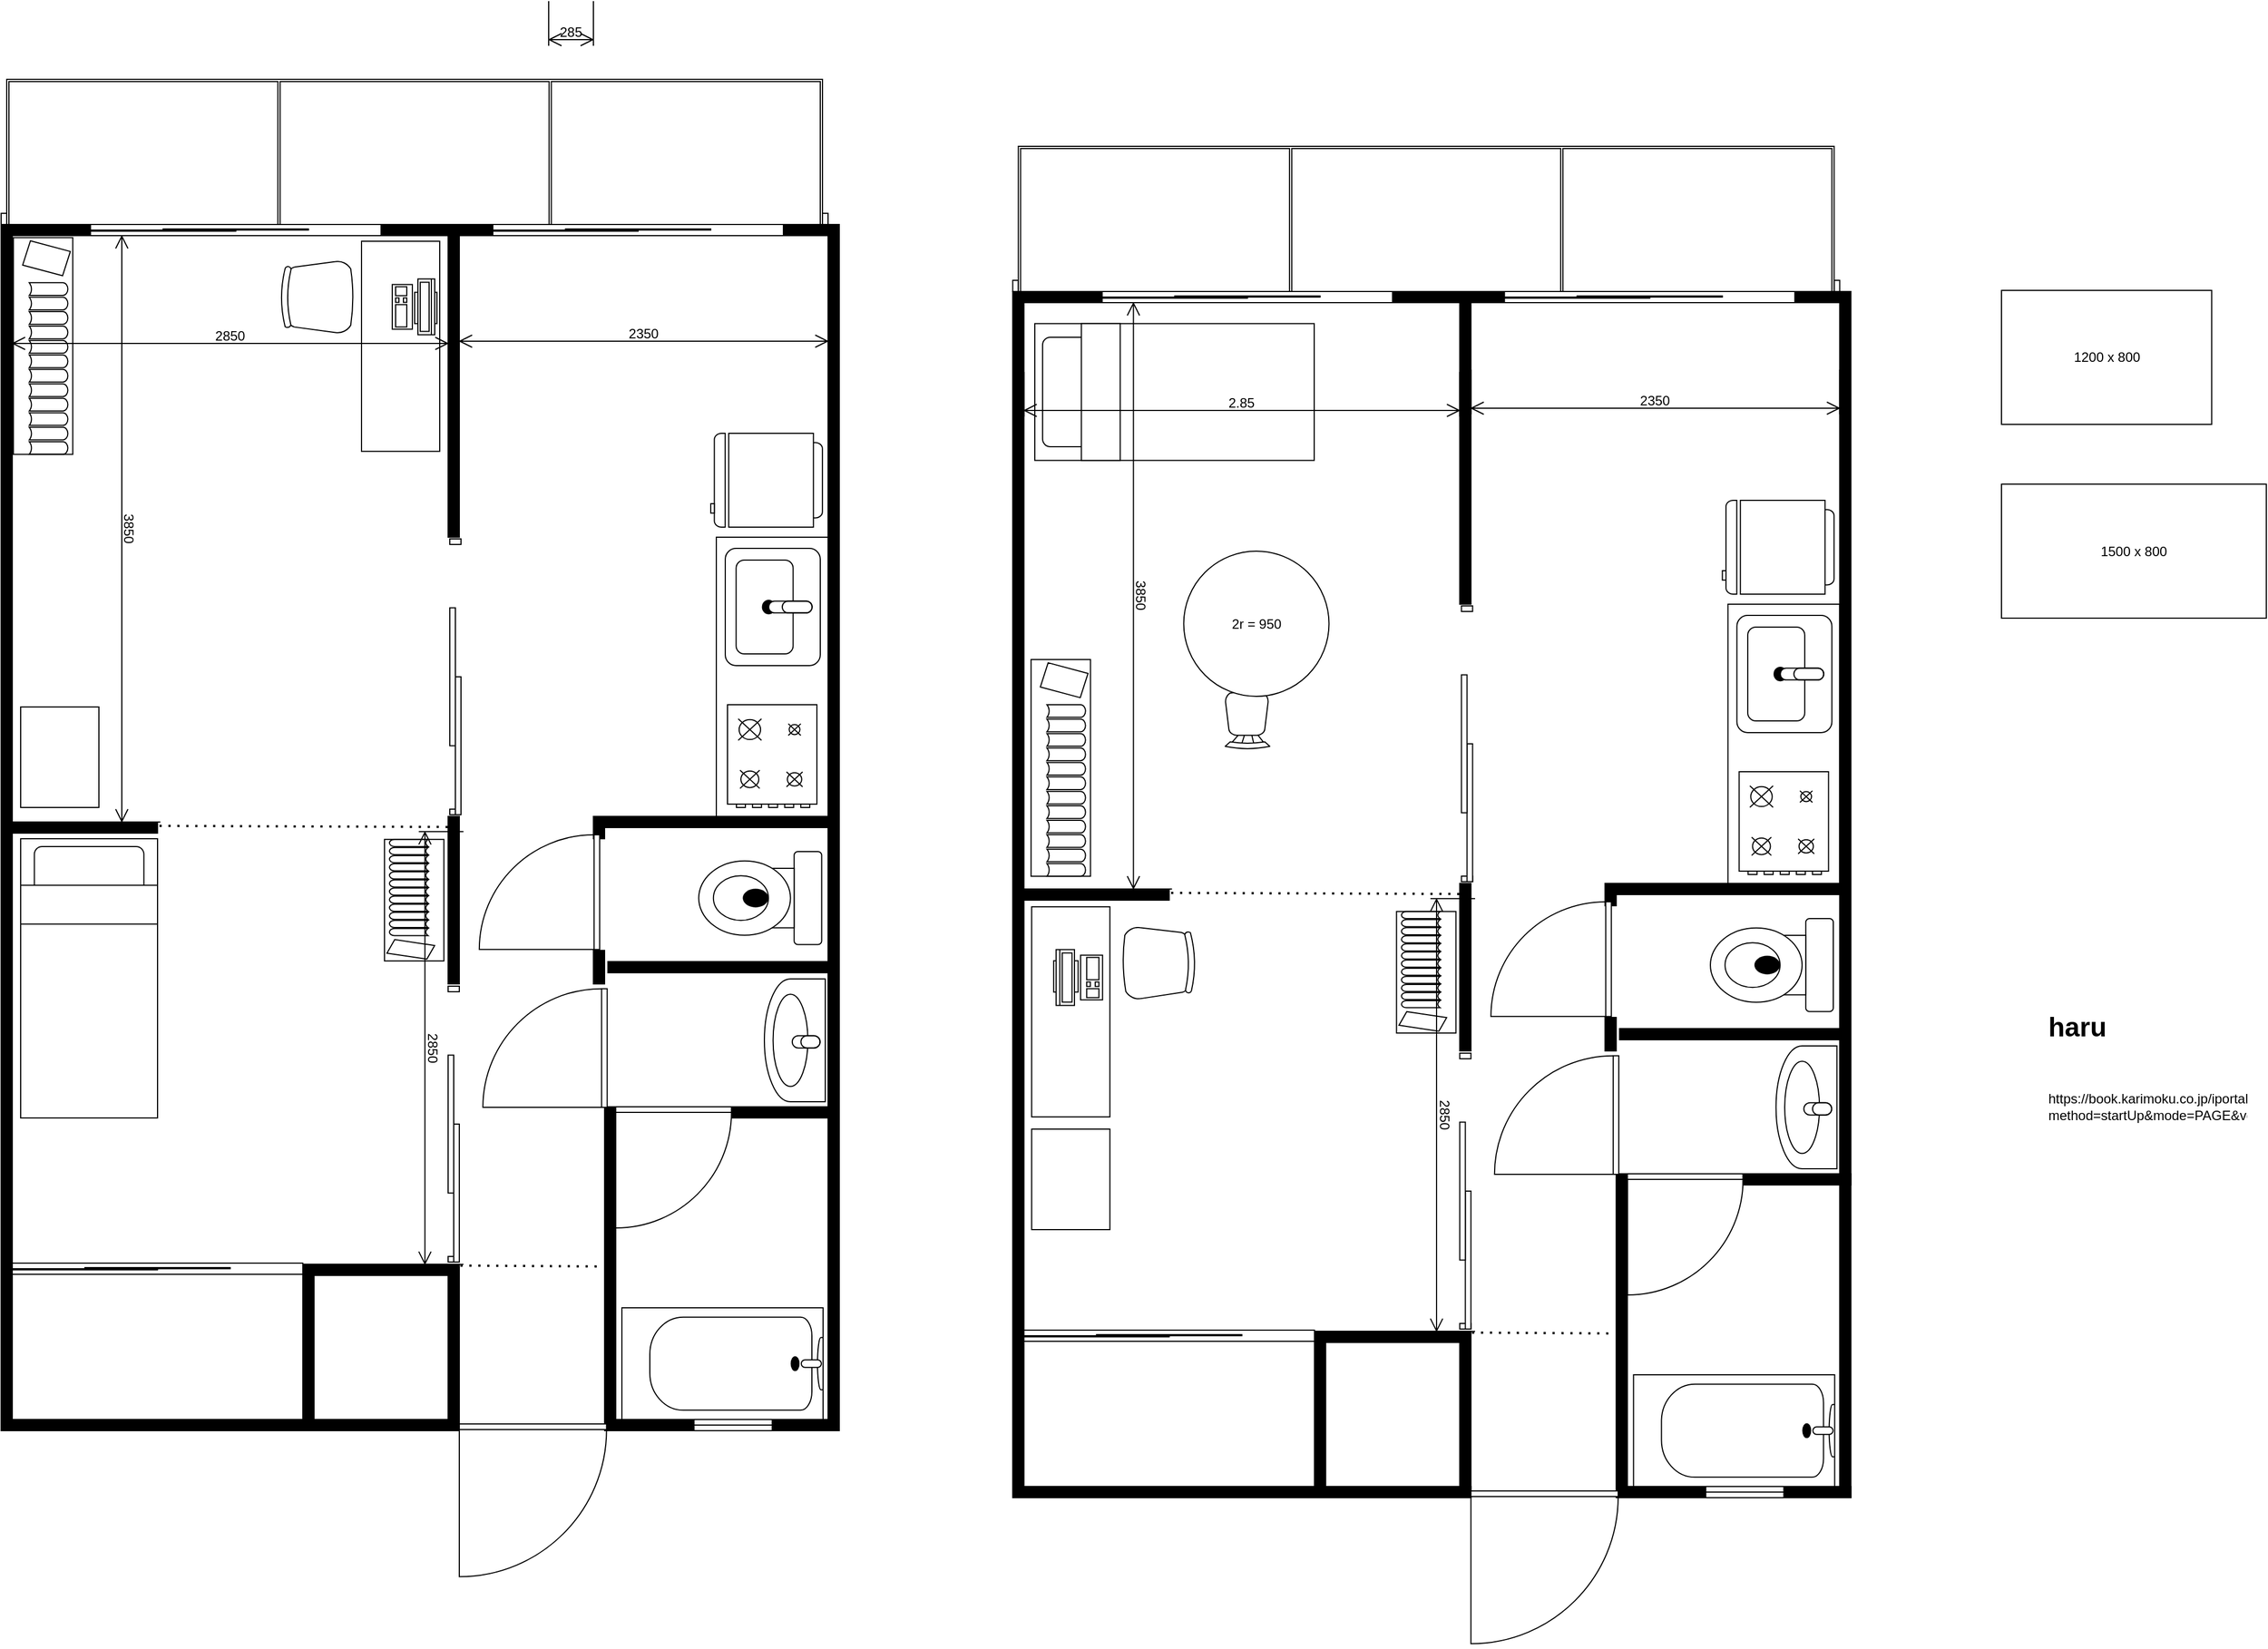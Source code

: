 <mxfile version="24.3.1" type="github">
  <diagram name="ページ1" id="chXOTAfTKkLmFm23G31K">
    <mxGraphModel dx="2448" dy="2585" grid="1" gridSize="10" guides="1" tooltips="1" connect="1" arrows="1" fold="1" page="1" pageScale="1" pageWidth="827" pageHeight="1169" math="0" shadow="0">
      <root>
        <mxCell id="0" />
        <mxCell id="1" parent="0" />
        <mxCell id="T-ZdzPedB-VomCAbVOpk-121" value="" style="verticalLabelPosition=bottom;html=1;verticalAlign=top;align=center;shape=mxgraph.floorplan.bookcase;rotation=90;" vertex="1" parent="1">
          <mxGeometry x="1250.85" y="722.99" width="108.8" height="53.15" as="geometry" />
        </mxCell>
        <mxCell id="T-ZdzPedB-VomCAbVOpk-120" value="" style="verticalLabelPosition=bottom;html=1;verticalAlign=top;align=center;shape=mxgraph.floorplan.bookcase;rotation=90;" vertex="1" parent="1">
          <mxGeometry x="345.25" y="658.43" width="108.8" height="53.15" as="geometry" />
        </mxCell>
        <mxCell id="T-ZdzPedB-VomCAbVOpk-103" value="" style="shape=rect;shadow=0;html=1;rotation=-90;" vertex="1" parent="1">
          <mxGeometry x="893.12" y="750" width="188.13" height="70" as="geometry" />
        </mxCell>
        <mxCell id="T-ZdzPedB-VomCAbVOpk-54" value="" style="verticalLabelPosition=bottom;html=1;verticalAlign=top;align=center;shape=mxgraph.floorplan.bed_single;" vertex="1" parent="1">
          <mxGeometry x="47.5" y="630" width="122.5" height="250" as="geometry" />
        </mxCell>
        <mxCell id="T-ZdzPedB-VomCAbVOpk-36" value="" style="rounded=0;whiteSpace=wrap;html=1;" vertex="1" parent="1">
          <mxGeometry x="670" y="360" width="100" height="250" as="geometry" />
        </mxCell>
        <mxCell id="T-ZdzPedB-VomCAbVOpk-1" value="" style="verticalLabelPosition=bottom;html=1;verticalAlign=top;align=center;shape=mxgraph.floorplan.wallCorner;fillColor=strokeColor;" vertex="1" parent="1">
          <mxGeometry x="30" y="80" width="80" height="1080" as="geometry" />
        </mxCell>
        <mxCell id="T-ZdzPedB-VomCAbVOpk-3" value="" style="verticalLabelPosition=bottom;html=1;verticalAlign=top;align=center;shape=mxgraph.floorplan.wall;fillColor=strokeColor;" vertex="1" parent="1">
          <mxGeometry x="40" y="615" width="130" height="10" as="geometry" />
        </mxCell>
        <mxCell id="T-ZdzPedB-VomCAbVOpk-5" value="" style="verticalLabelPosition=bottom;html=1;verticalAlign=top;align=center;shape=mxgraph.floorplan.windowGlider;dx=0.25;" vertex="1" parent="1">
          <mxGeometry x="110" y="80" width="260" height="10" as="geometry" />
        </mxCell>
        <mxCell id="T-ZdzPedB-VomCAbVOpk-7" value="" style="verticalLabelPosition=bottom;html=1;verticalAlign=top;align=center;shape=mxgraph.floorplan.wall;fillColor=strokeColor;" vertex="1" parent="1">
          <mxGeometry x="370" y="80" width="100" height="10" as="geometry" />
        </mxCell>
        <mxCell id="T-ZdzPedB-VomCAbVOpk-8" value="" style="verticalLabelPosition=bottom;html=1;verticalAlign=top;align=center;shape=mxgraph.floorplan.windowGlider;dx=0.25;" vertex="1" parent="1">
          <mxGeometry x="470" y="80" width="260" height="10" as="geometry" />
        </mxCell>
        <mxCell id="T-ZdzPedB-VomCAbVOpk-9" value="" style="verticalLabelPosition=bottom;html=1;verticalAlign=top;align=center;shape=mxgraph.floorplan.wallCorner;fillColor=strokeColor;direction=south;" vertex="1" parent="1">
          <mxGeometry x="730" y="80" width="50" height="1080" as="geometry" />
        </mxCell>
        <mxCell id="T-ZdzPedB-VomCAbVOpk-11" value="" style="verticalLabelPosition=bottom;html=1;verticalAlign=top;align=center;shape=mxgraph.floorplan.wall;fillColor=strokeColor;" vertex="1" parent="1">
          <mxGeometry x="40" y="1150" width="400" height="10" as="geometry" />
        </mxCell>
        <mxCell id="T-ZdzPedB-VomCAbVOpk-12" value="" style="verticalLabelPosition=bottom;html=1;verticalAlign=top;align=center;shape=mxgraph.floorplan.room;fillColor=strokeColor;" vertex="1" parent="1">
          <mxGeometry x="300" y="1011" width="140" height="149" as="geometry" />
        </mxCell>
        <mxCell id="T-ZdzPedB-VomCAbVOpk-13" value="" style="verticalLabelPosition=bottom;html=1;verticalAlign=top;align=center;shape=mxgraph.floorplan.wall;fillColor=strokeColor;" vertex="1" parent="1">
          <mxGeometry x="720" y="1150" width="60" height="10" as="geometry" />
        </mxCell>
        <mxCell id="T-ZdzPedB-VomCAbVOpk-14" value="" style="verticalLabelPosition=bottom;html=1;verticalAlign=top;align=center;shape=mxgraph.floorplan.window;" vertex="1" parent="1">
          <mxGeometry x="650" y="1150" width="70" height="10" as="geometry" />
        </mxCell>
        <mxCell id="T-ZdzPedB-VomCAbVOpk-15" value="" style="verticalLabelPosition=bottom;html=1;verticalAlign=top;align=center;shape=mxgraph.floorplan.wallCorner;fillColor=strokeColor;direction=north" vertex="1" parent="1">
          <mxGeometry x="570" y="870" width="80" height="290" as="geometry" />
        </mxCell>
        <mxCell id="T-ZdzPedB-VomCAbVOpk-16" value="" style="verticalLabelPosition=bottom;html=1;verticalAlign=top;align=center;shape=mxgraph.floorplan.wall;fillColor=strokeColor;direction=south;" vertex="1" parent="1">
          <mxGeometry x="430" y="90" width="10" height="270" as="geometry" />
        </mxCell>
        <mxCell id="T-ZdzPedB-VomCAbVOpk-17" value="" style="verticalLabelPosition=bottom;html=1;verticalAlign=top;align=center;shape=mxgraph.floorplan.wall;fillColor=strokeColor;direction=south;" vertex="1" parent="1">
          <mxGeometry x="430" y="610" width="10" height="150" as="geometry" />
        </mxCell>
        <mxCell id="T-ZdzPedB-VomCAbVOpk-20" value="" style="verticalLabelPosition=bottom;html=1;verticalAlign=top;align=center;shape=mxgraph.floorplan.windowGlider;dx=0.25;" vertex="1" parent="1">
          <mxGeometry x="40" y="1010" width="260" height="10" as="geometry" />
        </mxCell>
        <mxCell id="T-ZdzPedB-VomCAbVOpk-21" value="" style="verticalLabelPosition=bottom;html=1;verticalAlign=top;align=center;shape=mxgraph.floorplan.wallCorner;fillColor=strokeColor;" vertex="1" parent="1">
          <mxGeometry x="560" y="610" width="210" height="20" as="geometry" />
        </mxCell>
        <mxCell id="T-ZdzPedB-VomCAbVOpk-22" value="" style="verticalLabelPosition=bottom;html=1;verticalAlign=top;align=center;shape=mxgraph.floorplan.wall;fillColor=strokeColor;" vertex="1" parent="1">
          <mxGeometry x="573" y="740" width="197" height="10" as="geometry" />
        </mxCell>
        <mxCell id="T-ZdzPedB-VomCAbVOpk-23" value="" style="verticalLabelPosition=bottom;html=1;verticalAlign=top;align=center;shape=mxgraph.floorplan.wall;fillColor=strokeColor;direction=south;" vertex="1" parent="1">
          <mxGeometry x="560" y="730" width="10" height="30" as="geometry" />
        </mxCell>
        <mxCell id="T-ZdzPedB-VomCAbVOpk-24" value="" style="verticalLabelPosition=bottom;html=1;verticalAlign=top;align=center;shape=mxgraph.floorplan.doorRight;aspect=fixed;rotation=90;" vertex="1" parent="1">
          <mxGeometry x="459.69" y="623.25" width="102.72" height="109.14" as="geometry" />
        </mxCell>
        <mxCell id="T-ZdzPedB-VomCAbVOpk-25" value="" style="verticalLabelPosition=bottom;html=1;verticalAlign=top;align=center;shape=mxgraph.floorplan.doorRight;aspect=fixed;rotation=90;" vertex="1" parent="1">
          <mxGeometry x="462.8" y="761" width="106.2" height="112.84" as="geometry" />
        </mxCell>
        <mxCell id="T-ZdzPedB-VomCAbVOpk-26" value="" style="verticalLabelPosition=bottom;html=1;verticalAlign=top;align=center;shape=mxgraph.floorplan.doorLeft;aspect=fixed;" vertex="1" parent="1">
          <mxGeometry x="580" y="870" width="103.53" height="110" as="geometry" />
        </mxCell>
        <mxCell id="T-ZdzPedB-VomCAbVOpk-27" value="" style="verticalLabelPosition=bottom;html=1;verticalAlign=top;align=center;shape=mxgraph.floorplan.wall;fillColor=strokeColor;" vertex="1" parent="1">
          <mxGeometry x="683.53" y="870" width="96.47" height="10" as="geometry" />
        </mxCell>
        <mxCell id="T-ZdzPedB-VomCAbVOpk-28" value="" style="verticalLabelPosition=bottom;html=1;verticalAlign=top;align=center;shape=mxgraph.floorplan.doorLeft;aspect=fixed;" vertex="1" parent="1">
          <mxGeometry x="440" y="1154" width="131.76" height="140" as="geometry" />
        </mxCell>
        <mxCell id="T-ZdzPedB-VomCAbVOpk-29" value="" style="verticalLabelPosition=bottom;html=1;verticalAlign=top;align=center;shape=mxgraph.floorplan.doorBypass;dx=0.25;rotation=-90;" vertex="1" parent="1">
          <mxGeometry x="311.5" y="880.5" width="247" height="10" as="geometry" />
        </mxCell>
        <mxCell id="T-ZdzPedB-VomCAbVOpk-30" value="" style="verticalLabelPosition=bottom;html=1;verticalAlign=top;align=center;shape=mxgraph.floorplan.doorBypass;dx=0.25;rotation=-90;" vertex="1" parent="1">
          <mxGeometry x="313" y="480" width="247" height="10" as="geometry" />
        </mxCell>
        <mxCell id="T-ZdzPedB-VomCAbVOpk-31" value="" style="verticalLabelPosition=bottom;html=1;verticalAlign=top;align=center;shape=mxgraph.floorplan.windowGarden;dx=0.25;" vertex="1" parent="1">
          <mxGeometry x="30" y="-50" width="740" height="130" as="geometry" />
        </mxCell>
        <mxCell id="T-ZdzPedB-VomCAbVOpk-33" value="" style="verticalLabelPosition=bottom;html=1;verticalAlign=top;align=center;shape=mxgraph.floorplan.range_1;" vertex="1" parent="1">
          <mxGeometry x="680" y="510" width="80" height="92" as="geometry" />
        </mxCell>
        <mxCell id="T-ZdzPedB-VomCAbVOpk-34" value="" style="verticalLabelPosition=bottom;html=1;verticalAlign=top;align=center;shape=mxgraph.floorplan.sink_22;rotation=90;" vertex="1" parent="1">
          <mxGeometry x="668" y="380" width="105" height="85" as="geometry" />
        </mxCell>
        <mxCell id="T-ZdzPedB-VomCAbVOpk-38" value="" style="verticalLabelPosition=bottom;html=1;verticalAlign=top;align=center;shape=mxgraph.floorplan.toilet;rotation=90;" vertex="1" parent="1">
          <mxGeometry x="667.64" y="628.12" width="83.24" height="110" as="geometry" />
        </mxCell>
        <mxCell id="T-ZdzPedB-VomCAbVOpk-40" value="" style="verticalLabelPosition=bottom;html=1;verticalAlign=top;align=center;shape=mxgraph.floorplan.sink_1;rotation=90;" vertex="1" parent="1">
          <mxGeometry x="685.25" y="783.25" width="110" height="54.5" as="geometry" />
        </mxCell>
        <mxCell id="T-ZdzPedB-VomCAbVOpk-43" value="" style="endArrow=none;dashed=1;html=1;dashPattern=1 3;strokeWidth=2;rounded=0;exitX=1.013;exitY=0.35;exitDx=0;exitDy=0;exitPerimeter=0;entryX=0.063;entryY=1.004;entryDx=0;entryDy=0;entryPerimeter=0;" edge="1" parent="1" source="T-ZdzPedB-VomCAbVOpk-3" target="T-ZdzPedB-VomCAbVOpk-17">
          <mxGeometry width="50" height="50" relative="1" as="geometry">
            <mxPoint x="570" y="720" as="sourcePoint" />
            <mxPoint x="620" y="670" as="targetPoint" />
          </mxGeometry>
        </mxCell>
        <mxCell id="T-ZdzPedB-VomCAbVOpk-44" value="" style="endArrow=none;dashed=1;html=1;dashPattern=1 3;strokeWidth=2;rounded=0;exitX=1.007;exitY=0.008;exitDx=0;exitDy=0;exitPerimeter=0;entryX=0.507;entryY=-0.03;entryDx=0;entryDy=0;entryPerimeter=0;" edge="1" parent="1" source="T-ZdzPedB-VomCAbVOpk-12" target="T-ZdzPedB-VomCAbVOpk-15">
          <mxGeometry width="50" height="50" relative="1" as="geometry">
            <mxPoint x="370" y="650" as="sourcePoint" />
            <mxPoint x="420" y="600" as="targetPoint" />
          </mxGeometry>
        </mxCell>
        <mxCell id="T-ZdzPedB-VomCAbVOpk-47" value="285" style="shape=dimension;whiteSpace=wrap;html=1;align=center;points=[];verticalAlign=bottom;spacingBottom=3;labelBackgroundColor=none;" vertex="1" parent="1">
          <mxGeometry x="520" y="-120" width="40" height="40" as="geometry" />
        </mxCell>
        <mxCell id="T-ZdzPedB-VomCAbVOpk-49" value="3850" style="shape=dimension;whiteSpace=wrap;html=1;align=center;points=[];verticalAlign=bottom;spacingBottom=3;labelBackgroundColor=none;rotation=90;" vertex="1" parent="1">
          <mxGeometry x="-110" y="332.5" width="525" height="40" as="geometry" />
        </mxCell>
        <mxCell id="T-ZdzPedB-VomCAbVOpk-50" value="2850" style="shape=dimension;whiteSpace=wrap;html=1;align=center;points=[];verticalAlign=bottom;spacingBottom=3;labelBackgroundColor=none;rotation=90;" vertex="1" parent="1">
          <mxGeometry x="230" y="797.42" width="387.5" height="40" as="geometry" />
        </mxCell>
        <mxCell id="T-ZdzPedB-VomCAbVOpk-51" value="2350" style="shape=dimension;whiteSpace=wrap;html=1;align=center;points=[];verticalAlign=bottom;spacingBottom=3;labelBackgroundColor=none;" vertex="1" parent="1">
          <mxGeometry x="440" y="150" width="330" height="40" as="geometry" />
        </mxCell>
        <mxCell id="T-ZdzPedB-VomCAbVOpk-52" value="" style="verticalLabelPosition=bottom;html=1;verticalAlign=top;align=center;shape=mxgraph.floorplan.refrigerator;rotation=90;" vertex="1" parent="1">
          <mxGeometry x="673" y="259" width="84" height="100" as="geometry" />
        </mxCell>
        <mxCell id="T-ZdzPedB-VomCAbVOpk-53" value="" style="verticalLabelPosition=bottom;html=1;verticalAlign=top;align=center;shape=mxgraph.floorplan.bathtub2;rotation=-180;" vertex="1" parent="1">
          <mxGeometry x="585.5" y="1050" width="180" height="100" as="geometry" />
        </mxCell>
        <mxCell id="T-ZdzPedB-VomCAbVOpk-56" value="" style="shape=rect;shadow=0;html=1;rotation=-90;" vertex="1" parent="1">
          <mxGeometry x="293.44" y="154.07" width="188.13" height="70" as="geometry" />
        </mxCell>
        <mxCell id="T-ZdzPedB-VomCAbVOpk-57" value="" style="verticalLabelPosition=bottom;html=1;verticalAlign=top;align=center;shape=mxgraph.floorplan.workstation;shadow=0;flipV=1;rotation=-90;" vertex="1" parent="1">
          <mxGeometry x="375" y="133.75" width="50" height="40" as="geometry" />
        </mxCell>
        <mxCell id="T-ZdzPedB-VomCAbVOpk-58" value="" style="verticalLabelPosition=bottom;html=1;verticalAlign=top;align=center;shape=mxgraph.floorplan.bookcase;rotation=-90;" vertex="1" parent="1">
          <mxGeometry x="-29.46" y="162.21" width="194.05" height="53.15" as="geometry" />
        </mxCell>
        <mxCell id="T-ZdzPedB-VomCAbVOpk-48" value="2850" style="shape=dimension;whiteSpace=wrap;html=1;align=center;points=[];verticalAlign=bottom;spacingBottom=3;labelBackgroundColor=none;" vertex="1" parent="1">
          <mxGeometry x="40" y="152" width="390" height="40" as="geometry" />
        </mxCell>
        <mxCell id="T-ZdzPedB-VomCAbVOpk-59" value="" style="verticalLabelPosition=bottom;html=1;verticalAlign=top;align=center;shape=mxgraph.floorplan.bed_single;rotation=-90;" vertex="1" parent="1">
          <mxGeometry x="1018.75" y="105.0" width="122.5" height="250" as="geometry" />
        </mxCell>
        <mxCell id="T-ZdzPedB-VomCAbVOpk-60" value="" style="rounded=0;whiteSpace=wrap;html=1;" vertex="1" parent="1">
          <mxGeometry x="1575.25" y="420" width="100" height="250" as="geometry" />
        </mxCell>
        <mxCell id="T-ZdzPedB-VomCAbVOpk-61" value="" style="verticalLabelPosition=bottom;html=1;verticalAlign=top;align=center;shape=mxgraph.floorplan.wallCorner;fillColor=strokeColor;" vertex="1" parent="1">
          <mxGeometry x="935.25" y="140" width="80" height="1080" as="geometry" />
        </mxCell>
        <mxCell id="T-ZdzPedB-VomCAbVOpk-62" value="" style="verticalLabelPosition=bottom;html=1;verticalAlign=top;align=center;shape=mxgraph.floorplan.wall;fillColor=strokeColor;" vertex="1" parent="1">
          <mxGeometry x="945.25" y="675" width="130" height="10" as="geometry" />
        </mxCell>
        <mxCell id="T-ZdzPedB-VomCAbVOpk-63" value="" style="verticalLabelPosition=bottom;html=1;verticalAlign=top;align=center;shape=mxgraph.floorplan.windowGlider;dx=0.25;" vertex="1" parent="1">
          <mxGeometry x="1015.25" y="140" width="260" height="10" as="geometry" />
        </mxCell>
        <mxCell id="T-ZdzPedB-VomCAbVOpk-64" value="" style="verticalLabelPosition=bottom;html=1;verticalAlign=top;align=center;shape=mxgraph.floorplan.wall;fillColor=strokeColor;" vertex="1" parent="1">
          <mxGeometry x="1275.25" y="140" width="100" height="10" as="geometry" />
        </mxCell>
        <mxCell id="T-ZdzPedB-VomCAbVOpk-65" value="" style="verticalLabelPosition=bottom;html=1;verticalAlign=top;align=center;shape=mxgraph.floorplan.windowGlider;dx=0.25;" vertex="1" parent="1">
          <mxGeometry x="1375.25" y="140" width="260" height="10" as="geometry" />
        </mxCell>
        <mxCell id="T-ZdzPedB-VomCAbVOpk-66" value="" style="verticalLabelPosition=bottom;html=1;verticalAlign=top;align=center;shape=mxgraph.floorplan.wallCorner;fillColor=strokeColor;direction=south;" vertex="1" parent="1">
          <mxGeometry x="1635.25" y="140" width="50" height="1080" as="geometry" />
        </mxCell>
        <mxCell id="T-ZdzPedB-VomCAbVOpk-67" value="" style="verticalLabelPosition=bottom;html=1;verticalAlign=top;align=center;shape=mxgraph.floorplan.wall;fillColor=strokeColor;" vertex="1" parent="1">
          <mxGeometry x="945.25" y="1210" width="400" height="10" as="geometry" />
        </mxCell>
        <mxCell id="T-ZdzPedB-VomCAbVOpk-68" value="" style="verticalLabelPosition=bottom;html=1;verticalAlign=top;align=center;shape=mxgraph.floorplan.room;fillColor=strokeColor;" vertex="1" parent="1">
          <mxGeometry x="1205.25" y="1071" width="140" height="149" as="geometry" />
        </mxCell>
        <mxCell id="T-ZdzPedB-VomCAbVOpk-69" value="" style="verticalLabelPosition=bottom;html=1;verticalAlign=top;align=center;shape=mxgraph.floorplan.wall;fillColor=strokeColor;" vertex="1" parent="1">
          <mxGeometry x="1625.25" y="1210" width="60" height="10" as="geometry" />
        </mxCell>
        <mxCell id="T-ZdzPedB-VomCAbVOpk-70" value="" style="verticalLabelPosition=bottom;html=1;verticalAlign=top;align=center;shape=mxgraph.floorplan.window;" vertex="1" parent="1">
          <mxGeometry x="1555.25" y="1210" width="70" height="10" as="geometry" />
        </mxCell>
        <mxCell id="T-ZdzPedB-VomCAbVOpk-71" value="" style="verticalLabelPosition=bottom;html=1;verticalAlign=top;align=center;shape=mxgraph.floorplan.wallCorner;fillColor=strokeColor;direction=north" vertex="1" parent="1">
          <mxGeometry x="1475.25" y="930" width="80" height="290" as="geometry" />
        </mxCell>
        <mxCell id="T-ZdzPedB-VomCAbVOpk-72" value="" style="verticalLabelPosition=bottom;html=1;verticalAlign=top;align=center;shape=mxgraph.floorplan.wall;fillColor=strokeColor;direction=south;" vertex="1" parent="1">
          <mxGeometry x="1335.25" y="150" width="10" height="270" as="geometry" />
        </mxCell>
        <mxCell id="T-ZdzPedB-VomCAbVOpk-73" value="" style="verticalLabelPosition=bottom;html=1;verticalAlign=top;align=center;shape=mxgraph.floorplan.wall;fillColor=strokeColor;direction=south;" vertex="1" parent="1">
          <mxGeometry x="1335.25" y="670" width="10" height="150" as="geometry" />
        </mxCell>
        <mxCell id="T-ZdzPedB-VomCAbVOpk-74" value="" style="verticalLabelPosition=bottom;html=1;verticalAlign=top;align=center;shape=mxgraph.floorplan.windowGlider;dx=0.25;" vertex="1" parent="1">
          <mxGeometry x="945.25" y="1070" width="260" height="10" as="geometry" />
        </mxCell>
        <mxCell id="T-ZdzPedB-VomCAbVOpk-75" value="" style="verticalLabelPosition=bottom;html=1;verticalAlign=top;align=center;shape=mxgraph.floorplan.wallCorner;fillColor=strokeColor;" vertex="1" parent="1">
          <mxGeometry x="1465.25" y="670" width="210" height="20" as="geometry" />
        </mxCell>
        <mxCell id="T-ZdzPedB-VomCAbVOpk-76" value="" style="verticalLabelPosition=bottom;html=1;verticalAlign=top;align=center;shape=mxgraph.floorplan.wall;fillColor=strokeColor;" vertex="1" parent="1">
          <mxGeometry x="1478.25" y="800" width="197" height="10" as="geometry" />
        </mxCell>
        <mxCell id="T-ZdzPedB-VomCAbVOpk-77" value="" style="verticalLabelPosition=bottom;html=1;verticalAlign=top;align=center;shape=mxgraph.floorplan.wall;fillColor=strokeColor;direction=south;" vertex="1" parent="1">
          <mxGeometry x="1465.25" y="790" width="10" height="30" as="geometry" />
        </mxCell>
        <mxCell id="T-ZdzPedB-VomCAbVOpk-78" value="" style="verticalLabelPosition=bottom;html=1;verticalAlign=top;align=center;shape=mxgraph.floorplan.doorRight;aspect=fixed;rotation=90;" vertex="1" parent="1">
          <mxGeometry x="1364.94" y="683.25" width="102.72" height="109.14" as="geometry" />
        </mxCell>
        <mxCell id="T-ZdzPedB-VomCAbVOpk-79" value="" style="verticalLabelPosition=bottom;html=1;verticalAlign=top;align=center;shape=mxgraph.floorplan.doorRight;aspect=fixed;rotation=90;" vertex="1" parent="1">
          <mxGeometry x="1368.05" y="821" width="106.2" height="112.84" as="geometry" />
        </mxCell>
        <mxCell id="T-ZdzPedB-VomCAbVOpk-80" value="" style="verticalLabelPosition=bottom;html=1;verticalAlign=top;align=center;shape=mxgraph.floorplan.doorLeft;aspect=fixed;" vertex="1" parent="1">
          <mxGeometry x="1485.25" y="930" width="103.53" height="110" as="geometry" />
        </mxCell>
        <mxCell id="T-ZdzPedB-VomCAbVOpk-81" value="" style="verticalLabelPosition=bottom;html=1;verticalAlign=top;align=center;shape=mxgraph.floorplan.wall;fillColor=strokeColor;" vertex="1" parent="1">
          <mxGeometry x="1588.78" y="930" width="96.47" height="10" as="geometry" />
        </mxCell>
        <mxCell id="T-ZdzPedB-VomCAbVOpk-82" value="" style="verticalLabelPosition=bottom;html=1;verticalAlign=top;align=center;shape=mxgraph.floorplan.doorLeft;aspect=fixed;" vertex="1" parent="1">
          <mxGeometry x="1345.25" y="1214" width="131.76" height="140" as="geometry" />
        </mxCell>
        <mxCell id="T-ZdzPedB-VomCAbVOpk-83" value="" style="verticalLabelPosition=bottom;html=1;verticalAlign=top;align=center;shape=mxgraph.floorplan.doorBypass;dx=0.25;rotation=-90;" vertex="1" parent="1">
          <mxGeometry x="1216.75" y="940.5" width="247" height="10" as="geometry" />
        </mxCell>
        <mxCell id="T-ZdzPedB-VomCAbVOpk-84" value="" style="verticalLabelPosition=bottom;html=1;verticalAlign=top;align=center;shape=mxgraph.floorplan.doorBypass;dx=0.25;rotation=-90;" vertex="1" parent="1">
          <mxGeometry x="1218.25" y="540" width="247" height="10" as="geometry" />
        </mxCell>
        <mxCell id="T-ZdzPedB-VomCAbVOpk-85" value="" style="verticalLabelPosition=bottom;html=1;verticalAlign=top;align=center;shape=mxgraph.floorplan.windowGarden;dx=0.25;" vertex="1" parent="1">
          <mxGeometry x="935.25" y="10" width="740" height="130" as="geometry" />
        </mxCell>
        <mxCell id="T-ZdzPedB-VomCAbVOpk-86" value="" style="verticalLabelPosition=bottom;html=1;verticalAlign=top;align=center;shape=mxgraph.floorplan.range_1;" vertex="1" parent="1">
          <mxGeometry x="1585.25" y="570" width="80" height="92" as="geometry" />
        </mxCell>
        <mxCell id="T-ZdzPedB-VomCAbVOpk-87" value="" style="verticalLabelPosition=bottom;html=1;verticalAlign=top;align=center;shape=mxgraph.floorplan.sink_22;rotation=90;" vertex="1" parent="1">
          <mxGeometry x="1573.25" y="440" width="105" height="85" as="geometry" />
        </mxCell>
        <mxCell id="T-ZdzPedB-VomCAbVOpk-88" value="" style="verticalLabelPosition=bottom;html=1;verticalAlign=top;align=center;shape=mxgraph.floorplan.toilet;rotation=90;" vertex="1" parent="1">
          <mxGeometry x="1572.89" y="688.12" width="83.24" height="110" as="geometry" />
        </mxCell>
        <mxCell id="T-ZdzPedB-VomCAbVOpk-89" value="" style="verticalLabelPosition=bottom;html=1;verticalAlign=top;align=center;shape=mxgraph.floorplan.sink_1;rotation=90;" vertex="1" parent="1">
          <mxGeometry x="1590.5" y="843.25" width="110" height="54.5" as="geometry" />
        </mxCell>
        <mxCell id="T-ZdzPedB-VomCAbVOpk-90" value="" style="endArrow=none;dashed=1;html=1;dashPattern=1 3;strokeWidth=2;rounded=0;exitX=1.013;exitY=0.35;exitDx=0;exitDy=0;exitPerimeter=0;entryX=0.063;entryY=1.004;entryDx=0;entryDy=0;entryPerimeter=0;" edge="1" parent="1" source="T-ZdzPedB-VomCAbVOpk-62" target="T-ZdzPedB-VomCAbVOpk-73">
          <mxGeometry width="50" height="50" relative="1" as="geometry">
            <mxPoint x="1475.25" y="780" as="sourcePoint" />
            <mxPoint x="1525.25" y="730" as="targetPoint" />
          </mxGeometry>
        </mxCell>
        <mxCell id="T-ZdzPedB-VomCAbVOpk-91" value="" style="endArrow=none;dashed=1;html=1;dashPattern=1 3;strokeWidth=2;rounded=0;exitX=1.007;exitY=0.008;exitDx=0;exitDy=0;exitPerimeter=0;entryX=0.507;entryY=-0.03;entryDx=0;entryDy=0;entryPerimeter=0;" edge="1" parent="1" source="T-ZdzPedB-VomCAbVOpk-68" target="T-ZdzPedB-VomCAbVOpk-71">
          <mxGeometry width="50" height="50" relative="1" as="geometry">
            <mxPoint x="1275.25" y="710" as="sourcePoint" />
            <mxPoint x="1325.25" y="660" as="targetPoint" />
          </mxGeometry>
        </mxCell>
        <mxCell id="T-ZdzPedB-VomCAbVOpk-93" value="3850" style="shape=dimension;whiteSpace=wrap;html=1;align=center;points=[];verticalAlign=bottom;spacingBottom=3;labelBackgroundColor=none;rotation=90;" vertex="1" parent="1">
          <mxGeometry x="795.25" y="392.5" width="525" height="40" as="geometry" />
        </mxCell>
        <mxCell id="T-ZdzPedB-VomCAbVOpk-94" value="2850" style="shape=dimension;whiteSpace=wrap;html=1;align=center;points=[];verticalAlign=bottom;spacingBottom=3;labelBackgroundColor=none;rotation=90;" vertex="1" parent="1">
          <mxGeometry x="1135.25" y="857.42" width="387.5" height="40" as="geometry" />
        </mxCell>
        <mxCell id="T-ZdzPedB-VomCAbVOpk-95" value="2350" style="shape=dimension;whiteSpace=wrap;html=1;align=center;points=[];verticalAlign=bottom;spacingBottom=3;labelBackgroundColor=none;" vertex="1" parent="1">
          <mxGeometry x="1345.25" y="210" width="330" height="40" as="geometry" />
        </mxCell>
        <mxCell id="T-ZdzPedB-VomCAbVOpk-96" value="" style="verticalLabelPosition=bottom;html=1;verticalAlign=top;align=center;shape=mxgraph.floorplan.refrigerator;rotation=90;" vertex="1" parent="1">
          <mxGeometry x="1578.25" y="319" width="84" height="100" as="geometry" />
        </mxCell>
        <mxCell id="T-ZdzPedB-VomCAbVOpk-97" value="" style="verticalLabelPosition=bottom;html=1;verticalAlign=top;align=center;shape=mxgraph.floorplan.bathtub2;rotation=-180;" vertex="1" parent="1">
          <mxGeometry x="1490.75" y="1110" width="180" height="100" as="geometry" />
        </mxCell>
        <mxCell id="T-ZdzPedB-VomCAbVOpk-98" value="" style="verticalLabelPosition=bottom;html=1;verticalAlign=top;align=center;shape=mxgraph.floorplan.office_chair;shadow=0;rotation=89;" vertex="1" parent="1">
          <mxGeometry x="1033.6" y="708.38" width="65.25" height="65.39" as="geometry" />
        </mxCell>
        <mxCell id="T-ZdzPedB-VomCAbVOpk-100" value="" style="verticalLabelPosition=bottom;html=1;verticalAlign=top;align=center;shape=mxgraph.floorplan.workstation;shadow=0;flipV=1;rotation=90;" vertex="1" parent="1">
          <mxGeometry x="968.75" y="732.39" width="50" height="43.75" as="geometry" />
        </mxCell>
        <mxCell id="T-ZdzPedB-VomCAbVOpk-102" value="2.85" style="shape=dimension;whiteSpace=wrap;html=1;align=center;points=[];verticalAlign=bottom;spacingBottom=3;labelBackgroundColor=none;" vertex="1" parent="1">
          <mxGeometry x="945.25" y="212" width="390" height="40" as="geometry" />
        </mxCell>
        <mxCell id="T-ZdzPedB-VomCAbVOpk-104" value="" style="verticalLabelPosition=bottom;html=1;verticalAlign=top;align=center;shape=mxgraph.floorplan.office_chair;shadow=0;rotation=-90;" vertex="1" parent="1">
          <mxGeometry x="280.0" y="112.3" width="65.25" height="65.39" as="geometry" />
        </mxCell>
        <mxCell id="T-ZdzPedB-VomCAbVOpk-105" value="1200 x 800" style="shape=rect;shadow=0;html=1;rotation=0;" vertex="1" parent="1">
          <mxGeometry x="1820" y="139" width="188.13" height="120" as="geometry" />
        </mxCell>
        <mxCell id="T-ZdzPedB-VomCAbVOpk-107" value="" style="verticalLabelPosition=bottom;html=1;verticalAlign=top;align=center;shape=mxgraph.floorplan.bookcase;rotation=-90;" vertex="1" parent="1">
          <mxGeometry x="881.2" y="540" width="194.05" height="53.15" as="geometry" />
        </mxCell>
        <mxCell id="T-ZdzPedB-VomCAbVOpk-108" value="1500 x 800" style="shape=rect;shadow=0;html=1;rotation=0;" vertex="1" parent="1">
          <mxGeometry x="1820" y="312.5" width="236.98" height="120" as="geometry" />
        </mxCell>
        <mxCell id="T-ZdzPedB-VomCAbVOpk-111" value="" style="verticalLabelPosition=bottom;html=1;verticalAlign=top;align=center;shape=mxgraph.floorplan.chair;shadow=0;direction=west;" vertex="1" parent="1">
          <mxGeometry x="1125.25" y="498" width="40" height="52" as="geometry" />
        </mxCell>
        <mxCell id="T-ZdzPedB-VomCAbVOpk-114" value="2r = 950" style="shape=ellipse;shadow=0;html=1;" vertex="1" parent="1">
          <mxGeometry x="1088.25" y="372.5" width="130" height="130" as="geometry" />
        </mxCell>
        <mxCell id="T-ZdzPedB-VomCAbVOpk-116" value="&lt;h1 style=&quot;margin-top: 0px;&quot;&gt;haru&lt;/h1&gt;&lt;p&gt;&lt;br&gt;&lt;/p&gt;&lt;p&gt;https://book.karimoku.co.jp/iportal/CatalogViewInterfaceStartUpAction.do?method=startUp&amp;amp;mode=PAGE&amp;amp;volumeID=KRM00002&amp;amp;catalogId=15561950000&amp;amp;pageGroupId=1&amp;amp;catalogCategoryId=&amp;amp;designConfirmFlg=&amp;amp;pagePosition=R&lt;br&gt;&lt;/p&gt;" style="text;html=1;whiteSpace=wrap;overflow=hidden;rounded=0;" vertex="1" parent="1">
          <mxGeometry x="1860" y="777.75" width="180" height="120" as="geometry" />
        </mxCell>
        <mxCell id="T-ZdzPedB-VomCAbVOpk-118" value="" style="rounded=0;whiteSpace=wrap;html=1;" vertex="1" parent="1">
          <mxGeometry x="47.5" y="512" width="70" height="90" as="geometry" />
        </mxCell>
        <mxCell id="T-ZdzPedB-VomCAbVOpk-119" value="" style="rounded=0;whiteSpace=wrap;html=1;" vertex="1" parent="1">
          <mxGeometry x="952.19" y="890" width="70" height="90" as="geometry" />
        </mxCell>
      </root>
    </mxGraphModel>
  </diagram>
</mxfile>
